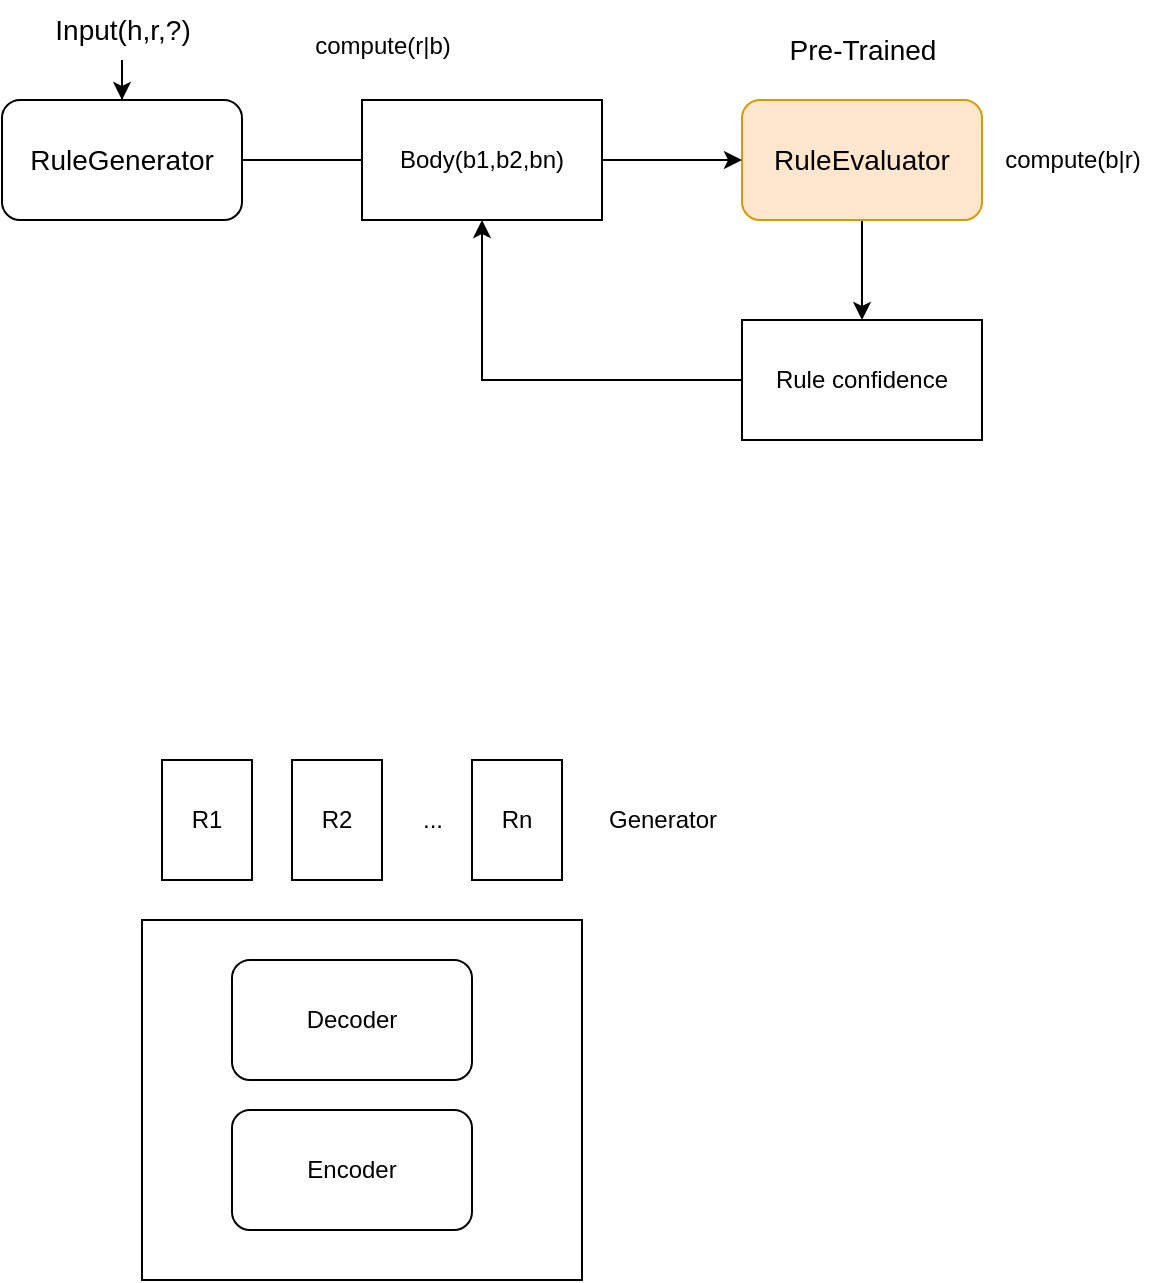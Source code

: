 <mxfile version="21.7.4" type="github">
  <diagram name="第 1 页" id="KWv_xJGbqL2eg3d4S2oi">
    <mxGraphModel dx="906" dy="530" grid="1" gridSize="10" guides="1" tooltips="1" connect="1" arrows="1" fold="1" page="1" pageScale="1" pageWidth="827" pageHeight="1169" math="0" shadow="0">
      <root>
        <mxCell id="0" />
        <mxCell id="1" parent="0" />
        <mxCell id="eFzGxp74UOWy9-NX-xwF-25" value="" style="rounded=0;whiteSpace=wrap;html=1;" vertex="1" parent="1">
          <mxGeometry x="170" y="580" width="220" height="180" as="geometry" />
        </mxCell>
        <mxCell id="eFzGxp74UOWy9-NX-xwF-5" style="edgeStyle=orthogonalEdgeStyle;rounded=0;orthogonalLoop=1;jettySize=auto;html=1;" edge="1" parent="1" source="eFzGxp74UOWy9-NX-xwF-1">
          <mxGeometry relative="1" as="geometry">
            <mxPoint x="310" y="200" as="targetPoint" />
          </mxGeometry>
        </mxCell>
        <mxCell id="eFzGxp74UOWy9-NX-xwF-1" value="&lt;font style=&quot;font-size: 14px;&quot;&gt;RuleGenerator&lt;/font&gt;" style="rounded=1;whiteSpace=wrap;html=1;" vertex="1" parent="1">
          <mxGeometry x="100" y="170" width="120" height="60" as="geometry" />
        </mxCell>
        <mxCell id="eFzGxp74UOWy9-NX-xwF-10" style="edgeStyle=orthogonalEdgeStyle;rounded=0;orthogonalLoop=1;jettySize=auto;html=1;" edge="1" parent="1" source="eFzGxp74UOWy9-NX-xwF-3" target="eFzGxp74UOWy9-NX-xwF-8">
          <mxGeometry relative="1" as="geometry" />
        </mxCell>
        <mxCell id="eFzGxp74UOWy9-NX-xwF-3" value="&lt;font style=&quot;font-size: 14px;&quot;&gt;RuleEvaluator&lt;br&gt;&lt;/font&gt;" style="rounded=1;whiteSpace=wrap;html=1;fillColor=#ffe6cc;strokeColor=#d79b00;" vertex="1" parent="1">
          <mxGeometry x="470" y="170" width="120" height="60" as="geometry" />
        </mxCell>
        <mxCell id="eFzGxp74UOWy9-NX-xwF-12" style="edgeStyle=orthogonalEdgeStyle;rounded=0;orthogonalLoop=1;jettySize=auto;html=1;entryX=0.5;entryY=0;entryDx=0;entryDy=0;" edge="1" parent="1" source="eFzGxp74UOWy9-NX-xwF-4" target="eFzGxp74UOWy9-NX-xwF-1">
          <mxGeometry relative="1" as="geometry" />
        </mxCell>
        <mxCell id="eFzGxp74UOWy9-NX-xwF-4" value="&lt;font style=&quot;font-size: 14px;&quot;&gt;Input(h,r,?)&lt;/font&gt;" style="text;html=1;align=center;verticalAlign=middle;resizable=0;points=[];autosize=1;strokeColor=none;fillColor=none;" vertex="1" parent="1">
          <mxGeometry x="115" y="120" width="90" height="30" as="geometry" />
        </mxCell>
        <mxCell id="eFzGxp74UOWy9-NX-xwF-7" style="edgeStyle=orthogonalEdgeStyle;rounded=0;orthogonalLoop=1;jettySize=auto;html=1;" edge="1" parent="1" source="eFzGxp74UOWy9-NX-xwF-6" target="eFzGxp74UOWy9-NX-xwF-3">
          <mxGeometry relative="1" as="geometry" />
        </mxCell>
        <mxCell id="eFzGxp74UOWy9-NX-xwF-6" value="Body(b1,b2,bn)" style="rounded=0;whiteSpace=wrap;html=1;" vertex="1" parent="1">
          <mxGeometry x="280" y="170" width="120" height="60" as="geometry" />
        </mxCell>
        <mxCell id="eFzGxp74UOWy9-NX-xwF-9" style="edgeStyle=orthogonalEdgeStyle;rounded=0;orthogonalLoop=1;jettySize=auto;html=1;" edge="1" parent="1" source="eFzGxp74UOWy9-NX-xwF-8" target="eFzGxp74UOWy9-NX-xwF-6">
          <mxGeometry relative="1" as="geometry" />
        </mxCell>
        <mxCell id="eFzGxp74UOWy9-NX-xwF-8" value="Rule confidence" style="rounded=0;whiteSpace=wrap;html=1;" vertex="1" parent="1">
          <mxGeometry x="470" y="280" width="120" height="60" as="geometry" />
        </mxCell>
        <mxCell id="eFzGxp74UOWy9-NX-xwF-11" value="&lt;font style=&quot;font-size: 14px;&quot;&gt;Pre-Trained&lt;/font&gt;" style="text;html=1;align=center;verticalAlign=middle;resizable=0;points=[];autosize=1;strokeColor=none;fillColor=none;" vertex="1" parent="1">
          <mxGeometry x="480" y="130" width="100" height="30" as="geometry" />
        </mxCell>
        <mxCell id="eFzGxp74UOWy9-NX-xwF-13" value="compute(b|r)" style="text;html=1;align=center;verticalAlign=middle;resizable=0;points=[];autosize=1;strokeColor=none;fillColor=none;" vertex="1" parent="1">
          <mxGeometry x="590" y="185" width="90" height="30" as="geometry" />
        </mxCell>
        <mxCell id="eFzGxp74UOWy9-NX-xwF-14" value="compute(r|b)" style="text;html=1;align=center;verticalAlign=middle;resizable=0;points=[];autosize=1;strokeColor=none;fillColor=none;" vertex="1" parent="1">
          <mxGeometry x="245" y="128" width="90" height="30" as="geometry" />
        </mxCell>
        <mxCell id="eFzGxp74UOWy9-NX-xwF-17" value="Encoder" style="rounded=1;whiteSpace=wrap;html=1;" vertex="1" parent="1">
          <mxGeometry x="215" y="675" width="120" height="60" as="geometry" />
        </mxCell>
        <mxCell id="eFzGxp74UOWy9-NX-xwF-18" value="Decoder" style="rounded=1;whiteSpace=wrap;html=1;" vertex="1" parent="1">
          <mxGeometry x="215" y="600" width="120" height="60" as="geometry" />
        </mxCell>
        <mxCell id="eFzGxp74UOWy9-NX-xwF-19" value="R1" style="rounded=0;whiteSpace=wrap;html=1;" vertex="1" parent="1">
          <mxGeometry x="180" y="500" width="45" height="60" as="geometry" />
        </mxCell>
        <mxCell id="eFzGxp74UOWy9-NX-xwF-22" value="R2" style="rounded=0;whiteSpace=wrap;html=1;" vertex="1" parent="1">
          <mxGeometry x="245" y="500" width="45" height="60" as="geometry" />
        </mxCell>
        <mxCell id="eFzGxp74UOWy9-NX-xwF-23" value="Rn" style="rounded=0;whiteSpace=wrap;html=1;" vertex="1" parent="1">
          <mxGeometry x="335" y="500" width="45" height="60" as="geometry" />
        </mxCell>
        <mxCell id="eFzGxp74UOWy9-NX-xwF-24" value="...&lt;br&gt;" style="text;html=1;align=center;verticalAlign=middle;resizable=0;points=[];autosize=1;strokeColor=none;fillColor=none;" vertex="1" parent="1">
          <mxGeometry x="300" y="515" width="30" height="30" as="geometry" />
        </mxCell>
        <mxCell id="eFzGxp74UOWy9-NX-xwF-26" value="Generator&lt;br&gt;" style="text;html=1;align=center;verticalAlign=middle;resizable=0;points=[];autosize=1;strokeColor=none;fillColor=none;" vertex="1" parent="1">
          <mxGeometry x="390" y="515" width="80" height="30" as="geometry" />
        </mxCell>
      </root>
    </mxGraphModel>
  </diagram>
</mxfile>
